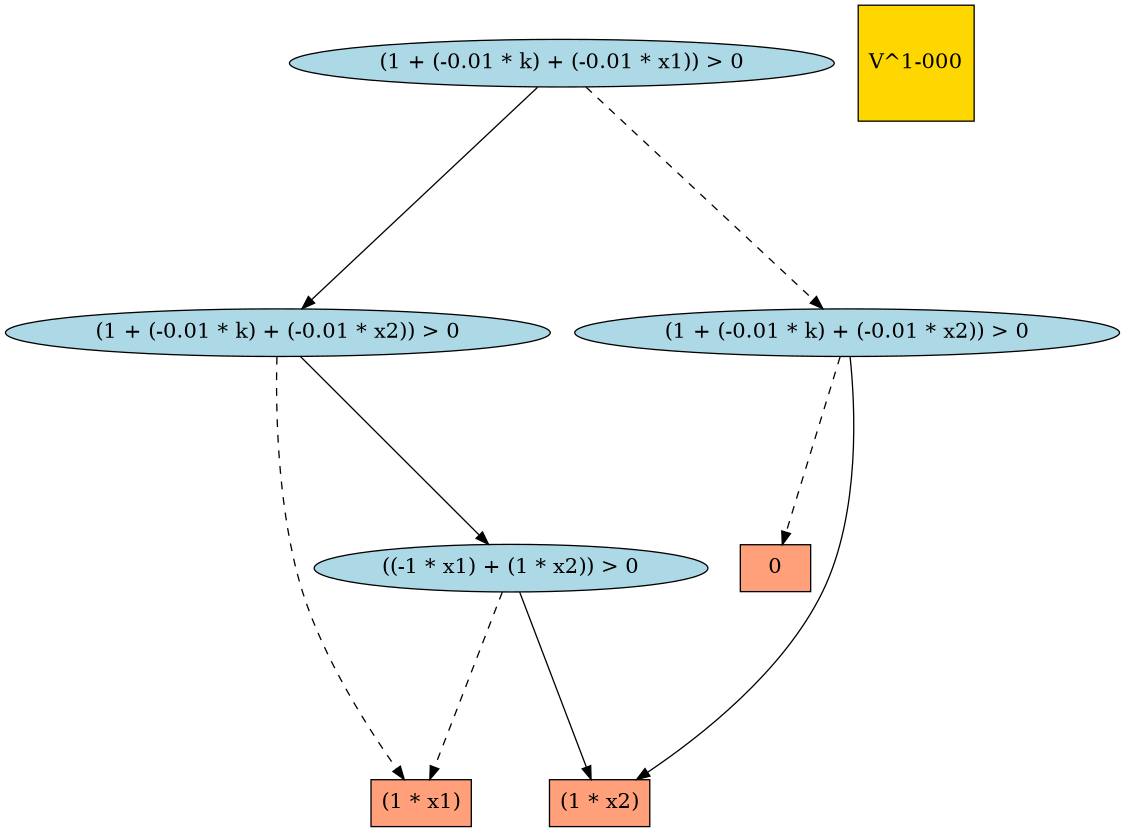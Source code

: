 digraph G { 
graph [ fontname = "Helvetica",fontsize="16",ratio = "auto",
        size="7.5,10",ranksep="2.00" ];
node [fontsize="16"];
"44" [label="(1 + (-0.01 * k) + (-0.01 * x2)) > 0",fillcolor=lightblue,color=black,shape=ellipse,style=filled];
"45" [label="(1 + (-0.01 * k) + (-0.01 * x1)) > 0",fillcolor=lightblue,color=black,shape=ellipse,style=filled];
"1" [label="0",fillcolor=lightsalmon,color=black,shape=box,style=filled];
"_temp_" [label="V^1-000",fillcolor=gold1,color=black,shape=square,style=filled];
"15" [label="(1 * x2)",fillcolor=lightsalmon,color=black,shape=box,style=filled];
"6" [label="(1 * x1)",fillcolor=lightsalmon,color=black,shape=box,style=filled];
"19" [label="(1 + (-0.01 * k) + (-0.01 * x2)) > 0",fillcolor=lightblue,color=black,shape=ellipse,style=filled];
"31" [label="((-1 * x1) + (1 * x2)) > 0",fillcolor=lightblue,color=black,shape=ellipse,style=filled];
"44" -> "6" [color=black,style=dashed];
"44" -> "31" [color=black,style=solid];
"45" -> "44" [color=black,style=solid];
"45" -> "19" [color=black,style=dashed];
"19" -> "1" [color=black,style=dashed];
"19" -> "15" [color=black,style=solid];
"31" -> "15" [color=black,style=solid];
"31" -> "6" [color=black,style=dashed];
}
